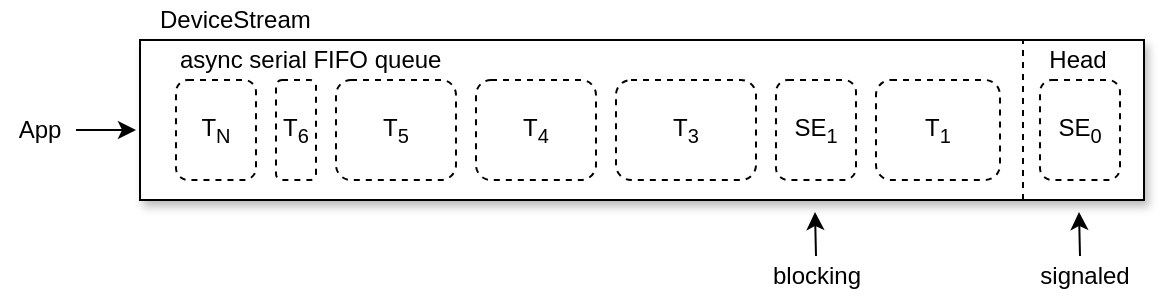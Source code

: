 <mxfile version="10.6.9" type="github"><diagram id="2vYcvdMglhv5XL8r2kbe" name="Page-1"><mxGraphModel dx="696" dy="626" grid="1" gridSize="10" guides="1" tooltips="1" connect="1" arrows="1" fold="1" page="1" pageScale="1" pageWidth="850" pageHeight="1100" math="0" shadow="0"><root><mxCell id="0"/><mxCell id="1" parent="0"/><mxCell id="hWTyPkQZ2qzjJMIVBUVF-4" value="DeviceStream" style="text;html=1;strokeColor=none;fillColor=none;align=left;verticalAlign=middle;whiteSpace=wrap;rounded=0;" parent="1" vertex="1"><mxGeometry x="78" width="80" height="20" as="geometry"/></mxCell><mxCell id="hWTyPkQZ2qzjJMIVBUVF-16" value="App" style="text;html=1;strokeColor=none;fillColor=none;align=center;verticalAlign=middle;whiteSpace=wrap;rounded=0;dashed=1;" parent="1" vertex="1"><mxGeometry y="55" width="40" height="20" as="geometry"/></mxCell><mxCell id="hWTyPkQZ2qzjJMIVBUVF-18" value="" style="endArrow=classic;html=1;" parent="1" edge="1"><mxGeometry width="50" height="50" relative="1" as="geometry"><mxPoint x="38" y="65" as="sourcePoint"/><mxPoint x="68" y="65" as="targetPoint"/></mxGeometry></mxCell><mxCell id="hWTyPkQZ2qzjJMIVBUVF-1" value="" style="rounded=0;whiteSpace=wrap;html=1;shadow=1;" parent="1" vertex="1"><mxGeometry x="70" y="20" width="502" height="80" as="geometry"/></mxCell><mxCell id="hWTyPkQZ2qzjJMIVBUVF-2" value="async serial FIFO queue" style="text;html=1;strokeColor=none;fillColor=none;align=left;verticalAlign=middle;whiteSpace=wrap;rounded=0;" parent="1" vertex="1"><mxGeometry x="88" y="20" width="140" height="20" as="geometry"/></mxCell><mxCell id="hWTyPkQZ2qzjJMIVBUVF-7" value="SE&lt;sub&gt;0&lt;/sub&gt;" style="text;html=1;strokeColor=#000000;fillColor=none;align=center;verticalAlign=middle;whiteSpace=wrap;rounded=1;dashed=1;" parent="1" vertex="1"><mxGeometry x="520" y="40" width="40" height="50" as="geometry"/></mxCell><mxCell id="hWTyPkQZ2qzjJMIVBUVF-8" value="T&lt;sub&gt;1&lt;/sub&gt;" style="text;html=1;strokeColor=#000000;fillColor=none;align=center;verticalAlign=middle;whiteSpace=wrap;rounded=1;dashed=1;" parent="1" vertex="1"><mxGeometry x="438" y="40" width="62" height="50" as="geometry"/></mxCell><mxCell id="hWTyPkQZ2qzjJMIVBUVF-9" value="T&lt;sub&gt;3&lt;/sub&gt;" style="text;html=1;strokeColor=#000000;fillColor=none;align=center;verticalAlign=middle;whiteSpace=wrap;rounded=1;dashed=1;" parent="1" vertex="1"><mxGeometry x="308" y="40" width="70" height="50" as="geometry"/></mxCell><mxCell id="hWTyPkQZ2qzjJMIVBUVF-11" value="T&lt;sub&gt;4&lt;/sub&gt;" style="text;html=1;strokeColor=#000000;fillColor=none;align=center;verticalAlign=middle;whiteSpace=wrap;rounded=1;dashed=1;" parent="1" vertex="1"><mxGeometry x="238" y="40" width="60" height="50" as="geometry"/></mxCell><mxCell id="hWTyPkQZ2qzjJMIVBUVF-12" value="T&lt;sub&gt;5&lt;/sub&gt;" style="text;html=1;strokeColor=#000000;fillColor=none;align=center;verticalAlign=middle;whiteSpace=wrap;rounded=1;dashed=1;" parent="1" vertex="1"><mxGeometry x="168" y="40" width="60" height="50" as="geometry"/></mxCell><mxCell id="hWTyPkQZ2qzjJMIVBUVF-13" value="T&lt;sub&gt;6&lt;/sub&gt;" style="text;html=1;strokeColor=#000000;fillColor=none;align=center;verticalAlign=middle;whiteSpace=wrap;rounded=1;dashed=1;" parent="1" vertex="1"><mxGeometry x="138" y="40" width="20" height="50" as="geometry"/></mxCell><mxCell id="hWTyPkQZ2qzjJMIVBUVF-14" value="T&lt;sub&gt;N&lt;/sub&gt;" style="text;html=1;strokeColor=#000000;fillColor=none;align=center;verticalAlign=middle;whiteSpace=wrap;rounded=1;dashed=1;" parent="1" vertex="1"><mxGeometry x="88" y="40" width="40" height="50" as="geometry"/></mxCell><mxCell id="H2AIq35H4eGOhcMndZeG-2" value="SE&lt;sub&gt;1&lt;/sub&gt;" style="text;html=1;strokeColor=#000000;fillColor=none;align=center;verticalAlign=middle;whiteSpace=wrap;rounded=1;dashed=1;" vertex="1" parent="1"><mxGeometry x="388" y="40" width="40" height="50" as="geometry"/></mxCell><mxCell id="H2AIq35H4eGOhcMndZeG-8" value="" style="endArrow=none;dashed=1;html=1;" edge="1" parent="1"><mxGeometry width="50" height="50" relative="1" as="geometry"><mxPoint x="511.5" y="100" as="sourcePoint"/><mxPoint x="511.5" y="20" as="targetPoint"/></mxGeometry></mxCell><mxCell id="H2AIq35H4eGOhcMndZeG-3" value="&lt;div style=&quot;text-align: center&quot;&gt;&lt;span&gt;Head&lt;/span&gt;&lt;/div&gt;" style="text;html=1;strokeColor=none;fillColor=none;align=center;verticalAlign=middle;whiteSpace=wrap;rounded=0;" vertex="1" parent="1"><mxGeometry x="520" y="20" width="38" height="20" as="geometry"/></mxCell><mxCell id="H2AIq35H4eGOhcMndZeG-16" value="signaled&lt;br&gt;" style="text;html=1;resizable=0;points=[];autosize=1;align=center;verticalAlign=top;spacingTop=-4;" vertex="1" parent="1"><mxGeometry x="512" y="128" width="60" height="20" as="geometry"/></mxCell><mxCell id="H2AIq35H4eGOhcMndZeG-17" value="" style="endArrow=classic;html=1;" edge="1" parent="1"><mxGeometry width="50" height="50" relative="1" as="geometry"><mxPoint x="540" y="128" as="sourcePoint"/><mxPoint x="539.5" y="106" as="targetPoint"/></mxGeometry></mxCell><mxCell id="H2AIq35H4eGOhcMndZeG-18" value="blocking&lt;br&gt;" style="text;html=1;resizable=0;points=[];autosize=1;align=center;verticalAlign=top;spacingTop=-4;" vertex="1" parent="1"><mxGeometry x="378" y="128" width="60" height="20" as="geometry"/></mxCell><mxCell id="H2AIq35H4eGOhcMndZeG-19" value="" style="endArrow=classic;html=1;" edge="1" parent="1"><mxGeometry width="50" height="50" relative="1" as="geometry"><mxPoint x="408" y="128" as="sourcePoint"/><mxPoint x="407.5" y="106" as="targetPoint"/></mxGeometry></mxCell></root></mxGraphModel></diagram></mxfile>